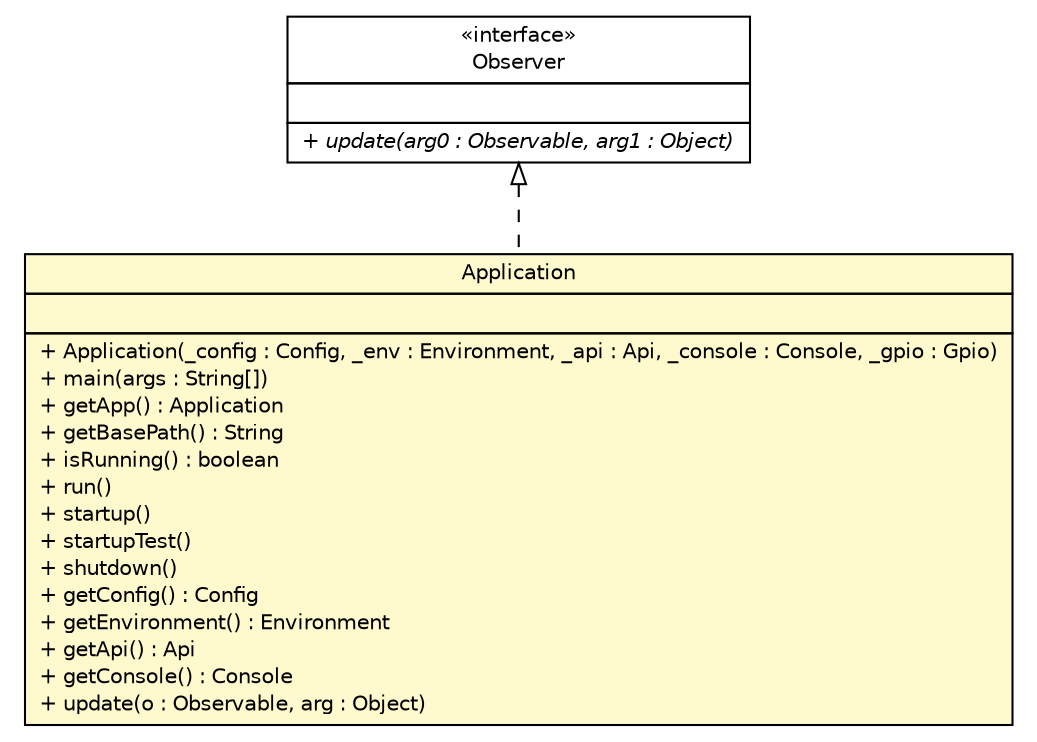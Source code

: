 #!/usr/local/bin/dot
#
# Class diagram 
# Generated by UMLGraph version 5.1 (http://www.umlgraph.org/)
#

digraph G {
	edge [fontname="Helvetica",fontsize=10,labelfontname="Helvetica",labelfontsize=10];
	node [fontname="Helvetica",fontsize=10,shape=plaintext];
	nodesep=0.25;
	ranksep=0.5;
	// com.connectlife.coreserver.Application
	c860 [label=<<table title="com.connectlife.coreserver.Application" border="0" cellborder="1" cellspacing="0" cellpadding="2" port="p" bgcolor="lemonChiffon" href="./Application.html">
		<tr><td><table border="0" cellspacing="0" cellpadding="1">
<tr><td align="center" balign="center"> Application </td></tr>
		</table></td></tr>
		<tr><td><table border="0" cellspacing="0" cellpadding="1">
<tr><td align="left" balign="left">  </td></tr>
		</table></td></tr>
		<tr><td><table border="0" cellspacing="0" cellpadding="1">
<tr><td align="left" balign="left"> + Application(_config : Config, _env : Environment, _api : Api, _console : Console, _gpio : Gpio) </td></tr>
<tr><td align="left" balign="left"> + main(args : String[]) </td></tr>
<tr><td align="left" balign="left"> + getApp() : Application </td></tr>
<tr><td align="left" balign="left"> + getBasePath() : String </td></tr>
<tr><td align="left" balign="left"> + isRunning() : boolean </td></tr>
<tr><td align="left" balign="left"> + run() </td></tr>
<tr><td align="left" balign="left"> + startup() </td></tr>
<tr><td align="left" balign="left"> + startupTest() </td></tr>
<tr><td align="left" balign="left"> + shutdown() </td></tr>
<tr><td align="left" balign="left"> + getConfig() : Config </td></tr>
<tr><td align="left" balign="left"> + getEnvironment() : Environment </td></tr>
<tr><td align="left" balign="left"> + getApi() : Api </td></tr>
<tr><td align="left" balign="left"> + getConsole() : Console </td></tr>
<tr><td align="left" balign="left"> + update(o : Observable, arg : Object) </td></tr>
		</table></td></tr>
		</table>>, fontname="Helvetica", fontcolor="black", fontsize=10.0];
	//com.connectlife.coreserver.Application implements java.util.Observer
	c894:p -> c860:p [dir=back,arrowtail=empty,style=dashed];
	// java.util.Observer
	c894 [label=<<table title="java.util.Observer" border="0" cellborder="1" cellspacing="0" cellpadding="2" port="p" href="http://java.sun.com/j2se/1.4.2/docs/api/java/util/Observer.html">
		<tr><td><table border="0" cellspacing="0" cellpadding="1">
<tr><td align="center" balign="center"> &#171;interface&#187; </td></tr>
<tr><td align="center" balign="center"> Observer </td></tr>
		</table></td></tr>
		<tr><td><table border="0" cellspacing="0" cellpadding="1">
<tr><td align="left" balign="left">  </td></tr>
		</table></td></tr>
		<tr><td><table border="0" cellspacing="0" cellpadding="1">
<tr><td align="left" balign="left"><font face="Helvetica-Oblique" point-size="10.0"> + update(arg0 : Observable, arg1 : Object) </font></td></tr>
		</table></td></tr>
		</table>>, fontname="Helvetica", fontcolor="black", fontsize=10.0];
}

